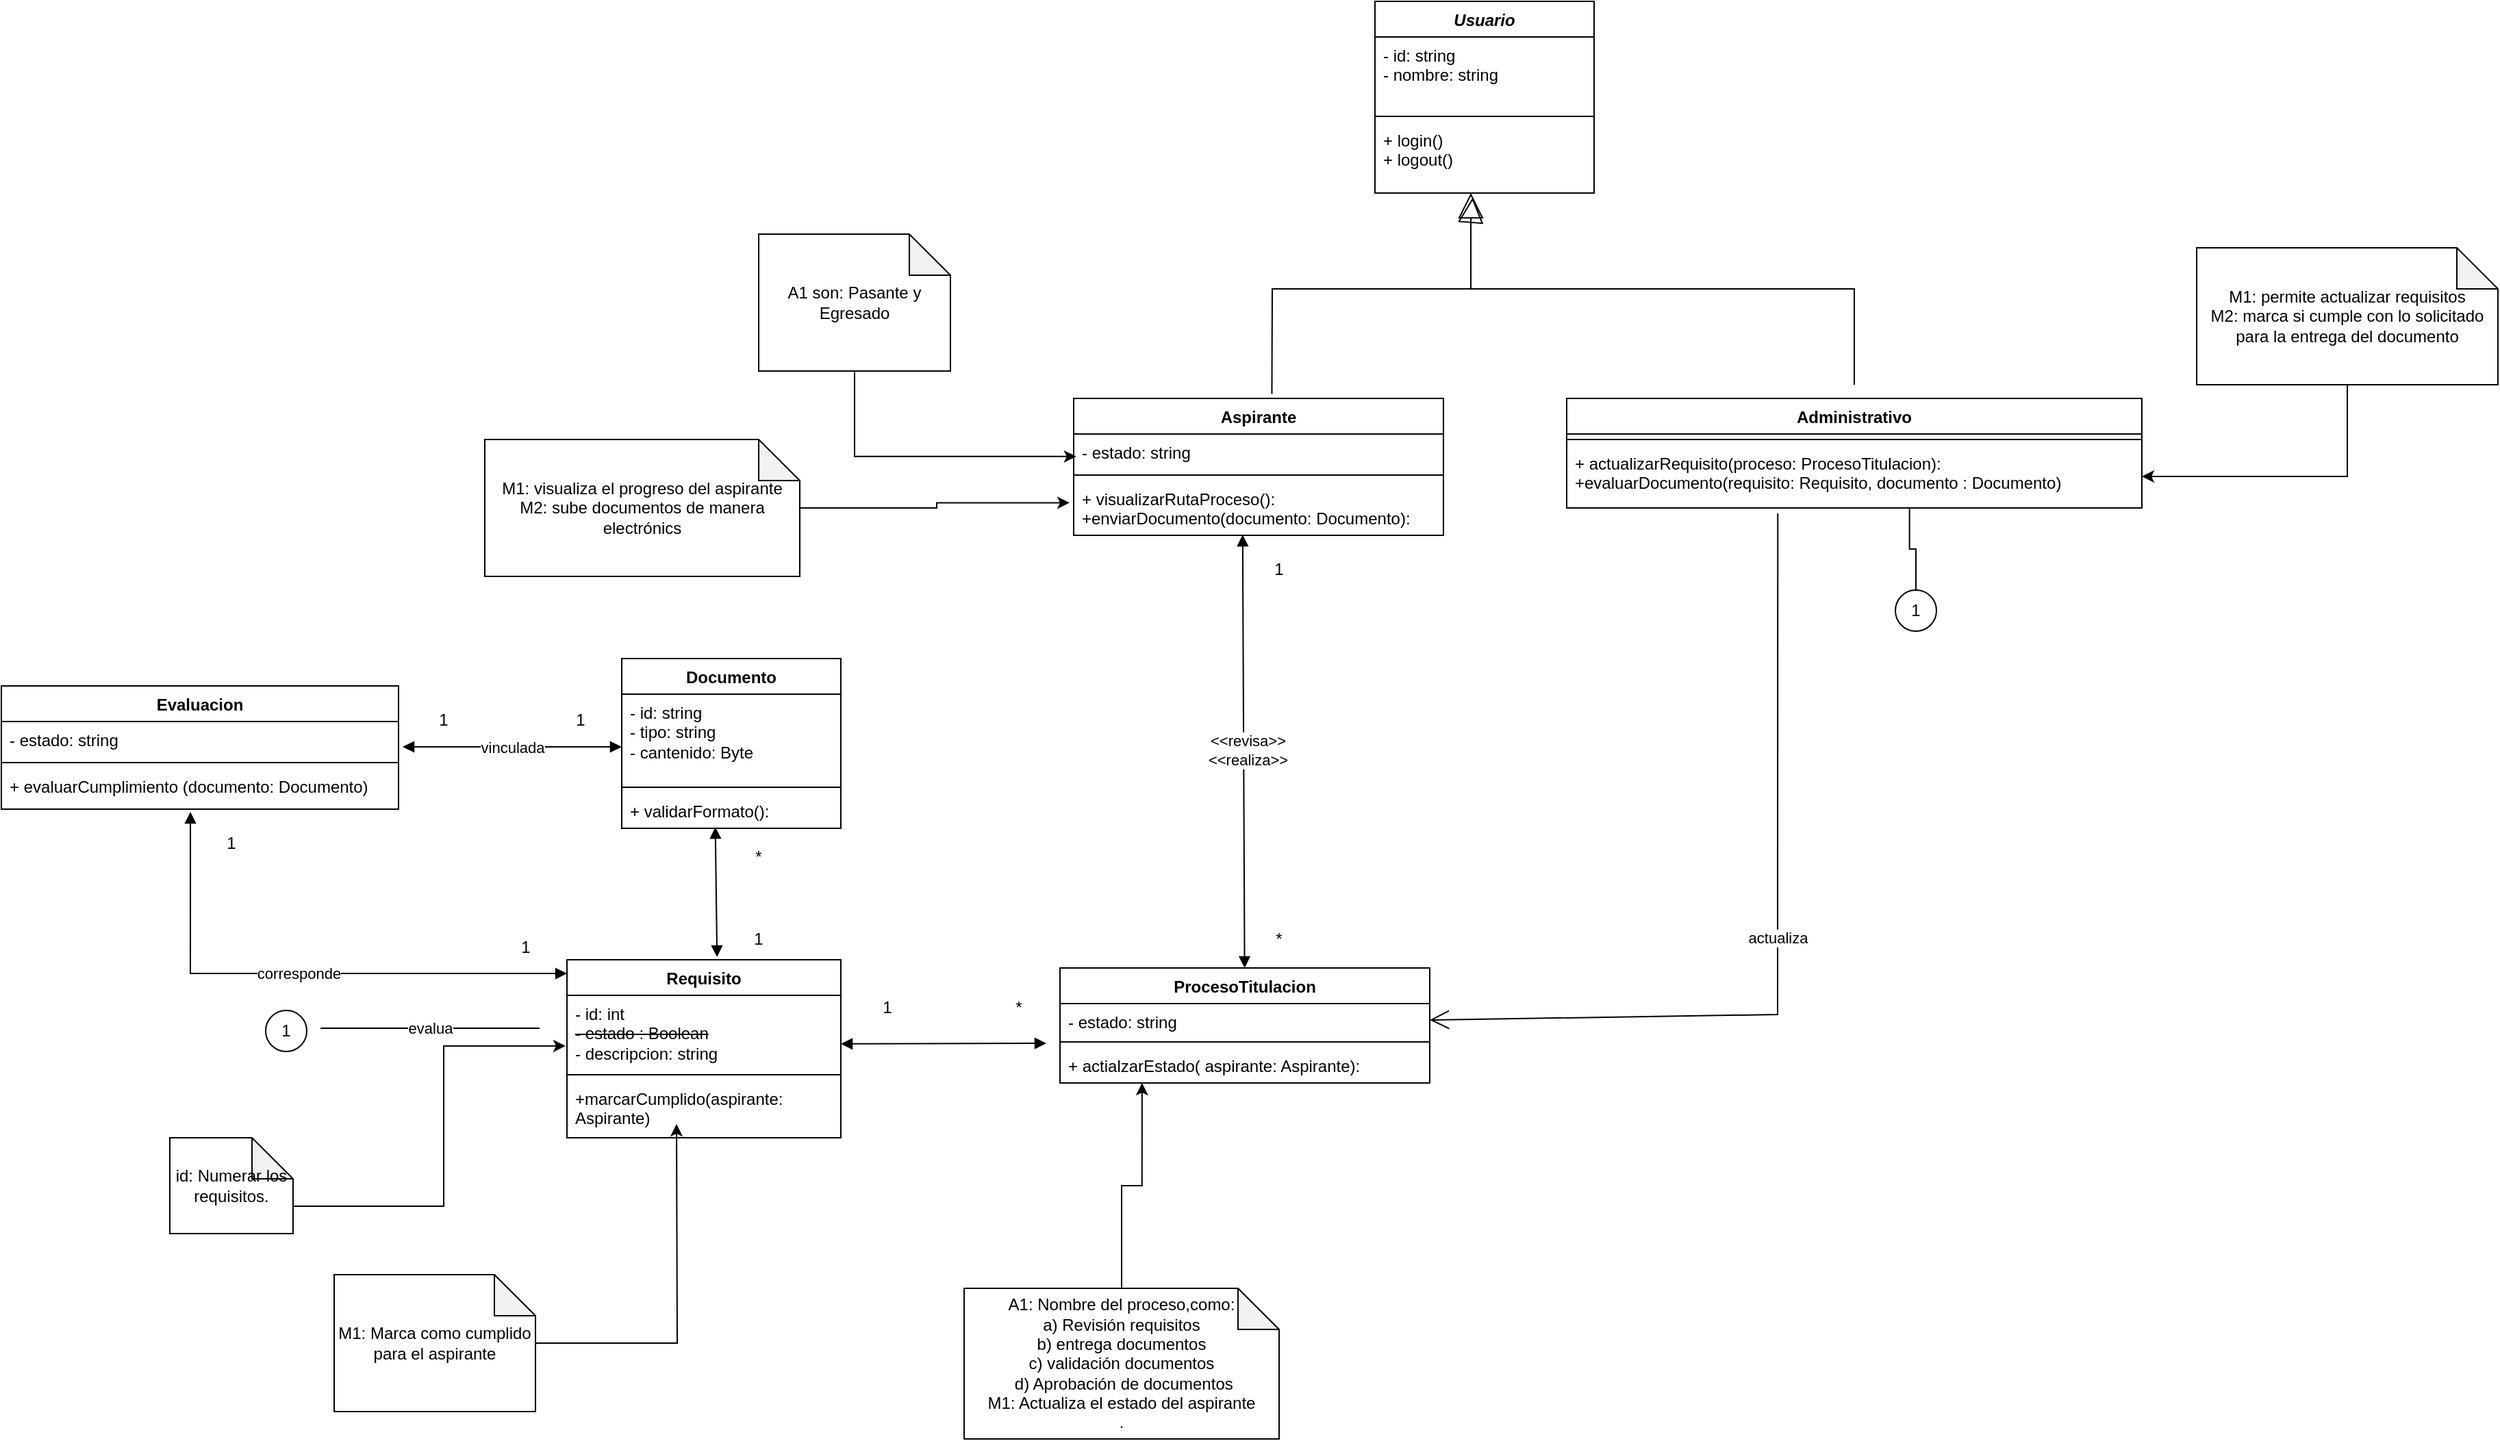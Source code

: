 <mxfile version="24.8.4">
  <diagram id="C5RBs43oDa-KdzZeNtuy" name="Page-1">
    <mxGraphModel dx="2261" dy="774" grid="1" gridSize="10" guides="1" tooltips="1" connect="1" arrows="1" fold="1" page="1" pageScale="1" pageWidth="827" pageHeight="1169" math="0" shadow="0">
      <root>
        <mxCell id="WIyWlLk6GJQsqaUBKTNV-0" />
        <mxCell id="WIyWlLk6GJQsqaUBKTNV-1" parent="WIyWlLk6GJQsqaUBKTNV-0" />
        <mxCell id="UPSF9Emg4kECZHour8UO-18" value="&lt;i&gt;Usuario&lt;/i&gt;" style="swimlane;fontStyle=1;align=center;verticalAlign=top;childLayout=stackLayout;horizontal=1;startSize=26;horizontalStack=0;resizeParent=1;resizeParentMax=0;resizeLast=0;collapsible=1;marginBottom=0;whiteSpace=wrap;html=1;" vertex="1" parent="WIyWlLk6GJQsqaUBKTNV-1">
          <mxGeometry x="300" y="230" width="160" height="140" as="geometry" />
        </mxCell>
        <mxCell id="UPSF9Emg4kECZHour8UO-19" value="&lt;div&gt;- id: string&lt;/div&gt;&lt;div&gt;- nombre: string&lt;/div&gt;" style="text;strokeColor=none;fillColor=none;align=left;verticalAlign=top;spacingLeft=4;spacingRight=4;overflow=hidden;rotatable=0;points=[[0,0.5],[1,0.5]];portConstraint=eastwest;whiteSpace=wrap;html=1;" vertex="1" parent="UPSF9Emg4kECZHour8UO-18">
          <mxGeometry y="26" width="160" height="54" as="geometry" />
        </mxCell>
        <mxCell id="UPSF9Emg4kECZHour8UO-20" value="" style="line;strokeWidth=1;fillColor=none;align=left;verticalAlign=middle;spacingTop=-1;spacingLeft=3;spacingRight=3;rotatable=0;labelPosition=right;points=[];portConstraint=eastwest;strokeColor=inherit;" vertex="1" parent="UPSF9Emg4kECZHour8UO-18">
          <mxGeometry y="80" width="160" height="8" as="geometry" />
        </mxCell>
        <mxCell id="UPSF9Emg4kECZHour8UO-21" value="&lt;div&gt;+ login()&lt;/div&gt;&lt;div&gt;+ logout()&lt;br&gt;&lt;/div&gt;" style="text;strokeColor=none;fillColor=none;align=left;verticalAlign=top;spacingLeft=4;spacingRight=4;overflow=hidden;rotatable=0;points=[[0,0.5],[1,0.5]];portConstraint=eastwest;whiteSpace=wrap;html=1;" vertex="1" parent="UPSF9Emg4kECZHour8UO-18">
          <mxGeometry y="88" width="160" height="52" as="geometry" />
        </mxCell>
        <mxCell id="UPSF9Emg4kECZHour8UO-22" value="Aspirante" style="swimlane;fontStyle=1;align=center;verticalAlign=top;childLayout=stackLayout;horizontal=1;startSize=26;horizontalStack=0;resizeParent=1;resizeParentMax=0;resizeLast=0;collapsible=1;marginBottom=0;whiteSpace=wrap;html=1;" vertex="1" parent="WIyWlLk6GJQsqaUBKTNV-1">
          <mxGeometry x="80" y="520" width="270" height="100" as="geometry" />
        </mxCell>
        <mxCell id="UPSF9Emg4kECZHour8UO-23" value="- estado: string" style="text;strokeColor=none;fillColor=none;align=left;verticalAlign=top;spacingLeft=4;spacingRight=4;overflow=hidden;rotatable=0;points=[[0,0.5],[1,0.5]];portConstraint=eastwest;whiteSpace=wrap;html=1;" vertex="1" parent="UPSF9Emg4kECZHour8UO-22">
          <mxGeometry y="26" width="270" height="26" as="geometry" />
        </mxCell>
        <mxCell id="UPSF9Emg4kECZHour8UO-24" value="" style="line;strokeWidth=1;fillColor=none;align=left;verticalAlign=middle;spacingTop=-1;spacingLeft=3;spacingRight=3;rotatable=0;labelPosition=right;points=[];portConstraint=eastwest;strokeColor=inherit;" vertex="1" parent="UPSF9Emg4kECZHour8UO-22">
          <mxGeometry y="52" width="270" height="8" as="geometry" />
        </mxCell>
        <mxCell id="UPSF9Emg4kECZHour8UO-25" value="&lt;div&gt;+ visualizarRutaProceso():&lt;/div&gt;&lt;div&gt;+enviarDocumento(documento: Documento):&lt;br&gt;&lt;/div&gt;" style="text;strokeColor=none;fillColor=none;align=left;verticalAlign=top;spacingLeft=4;spacingRight=4;overflow=hidden;rotatable=0;points=[[0,0.5],[1,0.5]];portConstraint=eastwest;whiteSpace=wrap;html=1;" vertex="1" parent="UPSF9Emg4kECZHour8UO-22">
          <mxGeometry y="60" width="270" height="40" as="geometry" />
        </mxCell>
        <mxCell id="UPSF9Emg4kECZHour8UO-26" value="Administrativo" style="swimlane;fontStyle=1;align=center;verticalAlign=top;childLayout=stackLayout;horizontal=1;startSize=26;horizontalStack=0;resizeParent=1;resizeParentMax=0;resizeLast=0;collapsible=1;marginBottom=0;whiteSpace=wrap;html=1;" vertex="1" parent="WIyWlLk6GJQsqaUBKTNV-1">
          <mxGeometry x="440" y="520" width="420" height="80" as="geometry" />
        </mxCell>
        <mxCell id="UPSF9Emg4kECZHour8UO-28" value="" style="line;strokeWidth=1;fillColor=none;align=left;verticalAlign=middle;spacingTop=-1;spacingLeft=3;spacingRight=3;rotatable=0;labelPosition=right;points=[];portConstraint=eastwest;strokeColor=inherit;" vertex="1" parent="UPSF9Emg4kECZHour8UO-26">
          <mxGeometry y="26" width="420" height="8" as="geometry" />
        </mxCell>
        <mxCell id="UPSF9Emg4kECZHour8UO-29" value="&lt;div&gt;+ actualizarRequisito(proceso: ProcesoTitulacion):&lt;/div&gt;&lt;div&gt;+evaluarDocumento(requisito: Requisito, documento : Documento)&lt;br&gt;&lt;/div&gt;" style="text;strokeColor=none;fillColor=none;align=left;verticalAlign=top;spacingLeft=4;spacingRight=4;overflow=hidden;rotatable=0;points=[[0,0.5],[1,0.5]];portConstraint=eastwest;whiteSpace=wrap;html=1;" vertex="1" parent="UPSF9Emg4kECZHour8UO-26">
          <mxGeometry y="34" width="420" height="46" as="geometry" />
        </mxCell>
        <mxCell id="UPSF9Emg4kECZHour8UO-31" style="edgeStyle=orthogonalEdgeStyle;rounded=0;orthogonalLoop=1;jettySize=auto;html=1;entryX=1;entryY=0.5;entryDx=0;entryDy=0;" edge="1" parent="WIyWlLk6GJQsqaUBKTNV-1" source="UPSF9Emg4kECZHour8UO-30" target="UPSF9Emg4kECZHour8UO-29">
          <mxGeometry relative="1" as="geometry" />
        </mxCell>
        <mxCell id="UPSF9Emg4kECZHour8UO-30" value="&lt;div&gt;M1: permite actualizar requisitos&lt;/div&gt;&lt;div&gt;M2: marca si cumple con lo solicitado para la entrega del documento&lt;br&gt;&lt;/div&gt;" style="shape=note;whiteSpace=wrap;html=1;backgroundOutline=1;darkOpacity=0.05;" vertex="1" parent="WIyWlLk6GJQsqaUBKTNV-1">
          <mxGeometry x="900" y="410" width="220" height="100" as="geometry" />
        </mxCell>
        <mxCell id="UPSF9Emg4kECZHour8UO-32" value="A1 son: Pasante y Egresado" style="shape=note;whiteSpace=wrap;html=1;backgroundOutline=1;darkOpacity=0.05;" vertex="1" parent="WIyWlLk6GJQsqaUBKTNV-1">
          <mxGeometry x="-150" y="400" width="140" height="100" as="geometry" />
        </mxCell>
        <mxCell id="UPSF9Emg4kECZHour8UO-33" style="edgeStyle=orthogonalEdgeStyle;rounded=0;orthogonalLoop=1;jettySize=auto;html=1;entryX=0.007;entryY=0.632;entryDx=0;entryDy=0;entryPerimeter=0;" edge="1" parent="WIyWlLk6GJQsqaUBKTNV-1" source="UPSF9Emg4kECZHour8UO-32" target="UPSF9Emg4kECZHour8UO-23">
          <mxGeometry relative="1" as="geometry" />
        </mxCell>
        <mxCell id="UPSF9Emg4kECZHour8UO-34" value="&lt;div&gt;M1: visualiza el progreso del aspirante&lt;/div&gt;&lt;div&gt;M2: sube documentos de manera electrónics&lt;br&gt;&lt;/div&gt;" style="shape=note;whiteSpace=wrap;html=1;backgroundOutline=1;darkOpacity=0.05;" vertex="1" parent="WIyWlLk6GJQsqaUBKTNV-1">
          <mxGeometry x="-350" y="550" width="230" height="100" as="geometry" />
        </mxCell>
        <mxCell id="UPSF9Emg4kECZHour8UO-35" style="edgeStyle=orthogonalEdgeStyle;rounded=0;orthogonalLoop=1;jettySize=auto;html=1;entryX=-0.011;entryY=0.406;entryDx=0;entryDy=0;entryPerimeter=0;" edge="1" parent="WIyWlLk6GJQsqaUBKTNV-1" source="UPSF9Emg4kECZHour8UO-34" target="UPSF9Emg4kECZHour8UO-25">
          <mxGeometry relative="1" as="geometry" />
        </mxCell>
        <mxCell id="UPSF9Emg4kECZHour8UO-37" value="" style="endArrow=block;endSize=16;endFill=0;html=1;rounded=0;exitX=0.5;exitY=0;exitDx=0;exitDy=0;" edge="1" parent="WIyWlLk6GJQsqaUBKTNV-1">
          <mxGeometry width="160" relative="1" as="geometry">
            <mxPoint x="650" y="510" as="sourcePoint" />
            <mxPoint x="370" y="370" as="targetPoint" />
            <Array as="points">
              <mxPoint x="650" y="440" />
              <mxPoint x="510" y="440" />
              <mxPoint x="370" y="440" />
            </Array>
          </mxGeometry>
        </mxCell>
        <mxCell id="UPSF9Emg4kECZHour8UO-38" value="" style="endArrow=block;endSize=16;endFill=0;html=1;rounded=0;exitX=0.536;exitY=-0.033;exitDx=0;exitDy=0;exitPerimeter=0;entryX=0.446;entryY=1.064;entryDx=0;entryDy=0;entryPerimeter=0;" edge="1" parent="WIyWlLk6GJQsqaUBKTNV-1" source="UPSF9Emg4kECZHour8UO-22" target="UPSF9Emg4kECZHour8UO-21">
          <mxGeometry width="160" relative="1" as="geometry">
            <mxPoint x="480" y="440" as="sourcePoint" />
            <mxPoint x="640" y="440" as="targetPoint" />
            <Array as="points">
              <mxPoint x="225" y="440" />
              <mxPoint x="370" y="440" />
              <mxPoint x="370" y="390" />
            </Array>
          </mxGeometry>
        </mxCell>
        <mxCell id="UPSF9Emg4kECZHour8UO-39" value="ProcesoTitulacion" style="swimlane;fontStyle=1;align=center;verticalAlign=top;childLayout=stackLayout;horizontal=1;startSize=26;horizontalStack=0;resizeParent=1;resizeParentMax=0;resizeLast=0;collapsible=1;marginBottom=0;whiteSpace=wrap;html=1;" vertex="1" parent="WIyWlLk6GJQsqaUBKTNV-1">
          <mxGeometry x="70" y="936" width="270" height="84" as="geometry" />
        </mxCell>
        <mxCell id="UPSF9Emg4kECZHour8UO-40" value="&lt;div&gt;- estado: string&lt;br&gt;&lt;/div&gt;" style="text;strokeColor=none;fillColor=none;align=left;verticalAlign=top;spacingLeft=4;spacingRight=4;overflow=hidden;rotatable=0;points=[[0,0.5],[1,0.5]];portConstraint=eastwest;whiteSpace=wrap;html=1;" vertex="1" parent="UPSF9Emg4kECZHour8UO-39">
          <mxGeometry y="26" width="270" height="24" as="geometry" />
        </mxCell>
        <mxCell id="UPSF9Emg4kECZHour8UO-41" value="" style="line;strokeWidth=1;fillColor=none;align=left;verticalAlign=middle;spacingTop=-1;spacingLeft=3;spacingRight=3;rotatable=0;labelPosition=right;points=[];portConstraint=eastwest;strokeColor=inherit;" vertex="1" parent="UPSF9Emg4kECZHour8UO-39">
          <mxGeometry y="50" width="270" height="8" as="geometry" />
        </mxCell>
        <mxCell id="UPSF9Emg4kECZHour8UO-42" value="+ actialzarEstado( aspirante: Aspirante):" style="text;strokeColor=none;fillColor=none;align=left;verticalAlign=top;spacingLeft=4;spacingRight=4;overflow=hidden;rotatable=0;points=[[0,0.5],[1,0.5]];portConstraint=eastwest;whiteSpace=wrap;html=1;" vertex="1" parent="UPSF9Emg4kECZHour8UO-39">
          <mxGeometry y="58" width="270" height="26" as="geometry" />
        </mxCell>
        <mxCell id="UPSF9Emg4kECZHour8UO-43" value="Requisito" style="swimlane;fontStyle=1;align=center;verticalAlign=top;childLayout=stackLayout;horizontal=1;startSize=26;horizontalStack=0;resizeParent=1;resizeParentMax=0;resizeLast=0;collapsible=1;marginBottom=0;whiteSpace=wrap;html=1;" vertex="1" parent="WIyWlLk6GJQsqaUBKTNV-1">
          <mxGeometry x="-290" y="930" width="200" height="130" as="geometry" />
        </mxCell>
        <mxCell id="UPSF9Emg4kECZHour8UO-44" value="&lt;div&gt;- id: int&lt;br&gt;&lt;/div&gt;&lt;div&gt;&lt;strike&gt;- estado : Boolean&lt;/strike&gt;&lt;br&gt;&lt;/div&gt;&lt;div&gt;- descripcion: string&lt;br&gt;&lt;/div&gt;" style="text;strokeColor=none;fillColor=none;align=left;verticalAlign=top;spacingLeft=4;spacingRight=4;overflow=hidden;rotatable=0;points=[[0,0.5],[1,0.5]];portConstraint=eastwest;whiteSpace=wrap;html=1;" vertex="1" parent="UPSF9Emg4kECZHour8UO-43">
          <mxGeometry y="26" width="200" height="54" as="geometry" />
        </mxCell>
        <mxCell id="UPSF9Emg4kECZHour8UO-45" value="" style="line;strokeWidth=1;fillColor=none;align=left;verticalAlign=middle;spacingTop=-1;spacingLeft=3;spacingRight=3;rotatable=0;labelPosition=right;points=[];portConstraint=eastwest;strokeColor=inherit;" vertex="1" parent="UPSF9Emg4kECZHour8UO-43">
          <mxGeometry y="80" width="200" height="8" as="geometry" />
        </mxCell>
        <mxCell id="UPSF9Emg4kECZHour8UO-46" value="+marcarCumplido(aspirante: Aspirante)" style="text;strokeColor=none;fillColor=none;align=left;verticalAlign=top;spacingLeft=4;spacingRight=4;overflow=hidden;rotatable=0;points=[[0,0.5],[1,0.5]];portConstraint=eastwest;whiteSpace=wrap;html=1;" vertex="1" parent="UPSF9Emg4kECZHour8UO-43">
          <mxGeometry y="88" width="200" height="42" as="geometry" />
        </mxCell>
        <mxCell id="UPSF9Emg4kECZHour8UO-47" value="Documento" style="swimlane;fontStyle=1;align=center;verticalAlign=top;childLayout=stackLayout;horizontal=1;startSize=26;horizontalStack=0;resizeParent=1;resizeParentMax=0;resizeLast=0;collapsible=1;marginBottom=0;whiteSpace=wrap;html=1;" vertex="1" parent="WIyWlLk6GJQsqaUBKTNV-1">
          <mxGeometry x="-250" y="710" width="160" height="124" as="geometry" />
        </mxCell>
        <mxCell id="UPSF9Emg4kECZHour8UO-48" value="&lt;div&gt;- id: string&lt;/div&gt;&lt;div&gt;- tipo: string&lt;/div&gt;&lt;div&gt;- cantenido: Byte&lt;br&gt;&lt;/div&gt;" style="text;strokeColor=none;fillColor=none;align=left;verticalAlign=top;spacingLeft=4;spacingRight=4;overflow=hidden;rotatable=0;points=[[0,0.5],[1,0.5]];portConstraint=eastwest;whiteSpace=wrap;html=1;" vertex="1" parent="UPSF9Emg4kECZHour8UO-47">
          <mxGeometry y="26" width="160" height="64" as="geometry" />
        </mxCell>
        <mxCell id="UPSF9Emg4kECZHour8UO-49" value="" style="line;strokeWidth=1;fillColor=none;align=left;verticalAlign=middle;spacingTop=-1;spacingLeft=3;spacingRight=3;rotatable=0;labelPosition=right;points=[];portConstraint=eastwest;strokeColor=inherit;" vertex="1" parent="UPSF9Emg4kECZHour8UO-47">
          <mxGeometry y="90" width="160" height="8" as="geometry" />
        </mxCell>
        <mxCell id="UPSF9Emg4kECZHour8UO-50" value="+ validarFormato():" style="text;strokeColor=none;fillColor=none;align=left;verticalAlign=top;spacingLeft=4;spacingRight=4;overflow=hidden;rotatable=0;points=[[0,0.5],[1,0.5]];portConstraint=eastwest;whiteSpace=wrap;html=1;" vertex="1" parent="UPSF9Emg4kECZHour8UO-47">
          <mxGeometry y="98" width="160" height="26" as="geometry" />
        </mxCell>
        <mxCell id="UPSF9Emg4kECZHour8UO-55" value="" style="endArrow=block;startArrow=block;endFill=1;startFill=1;html=1;rounded=0;exitX=0.457;exitY=0.989;exitDx=0;exitDy=0;exitPerimeter=0;" edge="1" parent="WIyWlLk6GJQsqaUBKTNV-1" source="UPSF9Emg4kECZHour8UO-25" target="UPSF9Emg4kECZHour8UO-39">
          <mxGeometry width="160" relative="1" as="geometry">
            <mxPoint x="160" y="810" as="sourcePoint" />
            <mxPoint x="320" y="810" as="targetPoint" />
          </mxGeometry>
        </mxCell>
        <mxCell id="UPSF9Emg4kECZHour8UO-85" value="&lt;div&gt;&amp;lt;&amp;lt;revisa&amp;gt;&amp;gt;&lt;/div&gt;&lt;div&gt;&amp;lt;&amp;lt;realiza&amp;gt;&amp;gt;&lt;br&gt;&lt;/div&gt;" style="edgeLabel;html=1;align=center;verticalAlign=middle;resizable=0;points=[];" vertex="1" connectable="0" parent="UPSF9Emg4kECZHour8UO-55">
          <mxGeometry x="-0.005" y="3" relative="1" as="geometry">
            <mxPoint as="offset" />
          </mxGeometry>
        </mxCell>
        <mxCell id="UPSF9Emg4kECZHour8UO-56" value="1" style="text;html=1;align=center;verticalAlign=middle;whiteSpace=wrap;rounded=0;" vertex="1" parent="WIyWlLk6GJQsqaUBKTNV-1">
          <mxGeometry x="200" y="630" width="60" height="30" as="geometry" />
        </mxCell>
        <mxCell id="UPSF9Emg4kECZHour8UO-57" value="*" style="text;html=1;align=center;verticalAlign=middle;whiteSpace=wrap;rounded=0;" vertex="1" parent="WIyWlLk6GJQsqaUBKTNV-1">
          <mxGeometry x="200" y="900" width="60" height="30" as="geometry" />
        </mxCell>
        <mxCell id="UPSF9Emg4kECZHour8UO-58" value="" style="endArrow=block;startArrow=block;endFill=1;startFill=1;html=1;rounded=0;" edge="1" parent="WIyWlLk6GJQsqaUBKTNV-1">
          <mxGeometry width="160" relative="1" as="geometry">
            <mxPoint x="-90" y="991.41" as="sourcePoint" />
            <mxPoint x="60" y="991" as="targetPoint" />
          </mxGeometry>
        </mxCell>
        <mxCell id="UPSF9Emg4kECZHour8UO-59" value="1" style="text;html=1;align=center;verticalAlign=middle;whiteSpace=wrap;rounded=0;" vertex="1" parent="WIyWlLk6GJQsqaUBKTNV-1">
          <mxGeometry x="-86" y="950" width="60" height="30" as="geometry" />
        </mxCell>
        <mxCell id="UPSF9Emg4kECZHour8UO-61" value="*" style="text;html=1;align=center;verticalAlign=middle;whiteSpace=wrap;rounded=0;" vertex="1" parent="WIyWlLk6GJQsqaUBKTNV-1">
          <mxGeometry x="10" y="950" width="60" height="30" as="geometry" />
        </mxCell>
        <mxCell id="UPSF9Emg4kECZHour8UO-62" value="" style="endArrow=block;startArrow=block;endFill=1;startFill=1;html=1;rounded=0;entryX=0.427;entryY=0.966;entryDx=0;entryDy=0;entryPerimeter=0;exitX=0.548;exitY=-0.015;exitDx=0;exitDy=0;exitPerimeter=0;" edge="1" parent="WIyWlLk6GJQsqaUBKTNV-1" source="UPSF9Emg4kECZHour8UO-43" target="UPSF9Emg4kECZHour8UO-50">
          <mxGeometry width="160" relative="1" as="geometry">
            <mxPoint x="-230" y="894" as="sourcePoint" />
            <mxPoint x="-70" y="894" as="targetPoint" />
          </mxGeometry>
        </mxCell>
        <mxCell id="UPSF9Emg4kECZHour8UO-63" value="1" style="text;html=1;align=center;verticalAlign=middle;whiteSpace=wrap;rounded=0;" vertex="1" parent="WIyWlLk6GJQsqaUBKTNV-1">
          <mxGeometry x="-180" y="900" width="60" height="30" as="geometry" />
        </mxCell>
        <mxCell id="UPSF9Emg4kECZHour8UO-64" value="*" style="text;html=1;align=center;verticalAlign=middle;whiteSpace=wrap;rounded=0;" vertex="1" parent="WIyWlLk6GJQsqaUBKTNV-1">
          <mxGeometry x="-180" y="840" width="60" height="30" as="geometry" />
        </mxCell>
        <mxCell id="UPSF9Emg4kECZHour8UO-69" value="1" style="ellipse;whiteSpace=wrap;html=1;" vertex="1" parent="WIyWlLk6GJQsqaUBKTNV-1">
          <mxGeometry x="680" y="660" width="30" height="30" as="geometry" />
        </mxCell>
        <mxCell id="UPSF9Emg4kECZHour8UO-70" value="1" style="ellipse;whiteSpace=wrap;html=1;" vertex="1" parent="WIyWlLk6GJQsqaUBKTNV-1">
          <mxGeometry x="-510" y="967" width="30" height="30" as="geometry" />
        </mxCell>
        <mxCell id="UPSF9Emg4kECZHour8UO-71" value="evalua" style="endArrow=none;html=1;edgeStyle=orthogonalEdgeStyle;rounded=0;" edge="1" parent="WIyWlLk6GJQsqaUBKTNV-1">
          <mxGeometry relative="1" as="geometry">
            <mxPoint x="-470" y="980" as="sourcePoint" />
            <mxPoint x="-310" y="980" as="targetPoint" />
          </mxGeometry>
        </mxCell>
        <mxCell id="UPSF9Emg4kECZHour8UO-74" value="" style="endArrow=none;html=1;edgeStyle=orthogonalEdgeStyle;rounded=0;entryX=0.5;entryY=0;entryDx=0;entryDy=0;exitX=0.596;exitY=1;exitDx=0;exitDy=0;exitPerimeter=0;" edge="1" parent="WIyWlLk6GJQsqaUBKTNV-1" source="UPSF9Emg4kECZHour8UO-29" target="UPSF9Emg4kECZHour8UO-69">
          <mxGeometry relative="1" as="geometry">
            <mxPoint x="690" y="610" as="sourcePoint" />
            <mxPoint x="700" y="650" as="targetPoint" />
          </mxGeometry>
        </mxCell>
        <mxCell id="UPSF9Emg4kECZHour8UO-78" value="&lt;div&gt;id: Numerar los requisitos.&lt;/div&gt;" style="shape=note;whiteSpace=wrap;html=1;backgroundOutline=1;darkOpacity=0.05;" vertex="1" parent="WIyWlLk6GJQsqaUBKTNV-1">
          <mxGeometry x="-580" y="1060" width="90" height="70" as="geometry" />
        </mxCell>
        <mxCell id="UPSF9Emg4kECZHour8UO-79" style="edgeStyle=orthogonalEdgeStyle;rounded=0;orthogonalLoop=1;jettySize=auto;html=1;entryX=-0.005;entryY=0.685;entryDx=0;entryDy=0;entryPerimeter=0;" edge="1" parent="WIyWlLk6GJQsqaUBKTNV-1" source="UPSF9Emg4kECZHour8UO-78" target="UPSF9Emg4kECZHour8UO-44">
          <mxGeometry relative="1" as="geometry">
            <Array as="points">
              <mxPoint x="-380" y="1110" />
              <mxPoint x="-380" y="993" />
            </Array>
          </mxGeometry>
        </mxCell>
        <mxCell id="UPSF9Emg4kECZHour8UO-82" style="edgeStyle=orthogonalEdgeStyle;rounded=0;orthogonalLoop=1;jettySize=auto;html=1;" edge="1" parent="WIyWlLk6GJQsqaUBKTNV-1" source="UPSF9Emg4kECZHour8UO-80">
          <mxGeometry relative="1" as="geometry">
            <mxPoint x="-210" y="1050" as="targetPoint" />
          </mxGeometry>
        </mxCell>
        <mxCell id="UPSF9Emg4kECZHour8UO-80" value="M1: Marca como cumplido para el aspirante" style="shape=note;whiteSpace=wrap;html=1;backgroundOutline=1;darkOpacity=0.05;" vertex="1" parent="WIyWlLk6GJQsqaUBKTNV-1">
          <mxGeometry x="-460" y="1160" width="147" height="100" as="geometry" />
        </mxCell>
        <mxCell id="UPSF9Emg4kECZHour8UO-83" value="&lt;div&gt;A1: Nombre del proceso,como:&lt;/div&gt;&lt;div&gt;&lt;div&gt;a) Revisión requisitos&lt;/div&gt;&lt;div&gt;b) entrega documentos&lt;/div&gt;&lt;div&gt;c) validación documentos&lt;/div&gt;&lt;div&gt;&amp;nbsp;d) Aprobación de documentos&lt;/div&gt;&lt;/div&gt;&lt;div&gt;M1: Actualiza el estado del aspirante&lt;br&gt;&lt;/div&gt;&lt;div&gt;. &lt;br&gt;&lt;/div&gt;" style="shape=note;whiteSpace=wrap;html=1;backgroundOutline=1;darkOpacity=0.05;" vertex="1" parent="WIyWlLk6GJQsqaUBKTNV-1">
          <mxGeometry y="1170" width="230" height="110" as="geometry" />
        </mxCell>
        <mxCell id="UPSF9Emg4kECZHour8UO-84" style="edgeStyle=orthogonalEdgeStyle;rounded=0;orthogonalLoop=1;jettySize=auto;html=1;entryX=0.222;entryY=1;entryDx=0;entryDy=0;entryPerimeter=0;" edge="1" parent="WIyWlLk6GJQsqaUBKTNV-1" source="UPSF9Emg4kECZHour8UO-83" target="UPSF9Emg4kECZHour8UO-42">
          <mxGeometry relative="1" as="geometry" />
        </mxCell>
        <mxCell id="UPSF9Emg4kECZHour8UO-86" value="Evaluacion" style="swimlane;fontStyle=1;align=center;verticalAlign=top;childLayout=stackLayout;horizontal=1;startSize=26;horizontalStack=0;resizeParent=1;resizeParentMax=0;resizeLast=0;collapsible=1;marginBottom=0;whiteSpace=wrap;html=1;" vertex="1" parent="WIyWlLk6GJQsqaUBKTNV-1">
          <mxGeometry x="-703" y="730" width="290" height="90" as="geometry" />
        </mxCell>
        <mxCell id="UPSF9Emg4kECZHour8UO-87" value="- estado: string" style="text;strokeColor=none;fillColor=none;align=left;verticalAlign=top;spacingLeft=4;spacingRight=4;overflow=hidden;rotatable=0;points=[[0,0.5],[1,0.5]];portConstraint=eastwest;whiteSpace=wrap;html=1;" vertex="1" parent="UPSF9Emg4kECZHour8UO-86">
          <mxGeometry y="26" width="290" height="26" as="geometry" />
        </mxCell>
        <mxCell id="UPSF9Emg4kECZHour8UO-88" value="" style="line;strokeWidth=1;fillColor=none;align=left;verticalAlign=middle;spacingTop=-1;spacingLeft=3;spacingRight=3;rotatable=0;labelPosition=right;points=[];portConstraint=eastwest;strokeColor=inherit;" vertex="1" parent="UPSF9Emg4kECZHour8UO-86">
          <mxGeometry y="52" width="290" height="8" as="geometry" />
        </mxCell>
        <mxCell id="UPSF9Emg4kECZHour8UO-89" value="+ evaluarCumplimiento (documento: Documento)" style="text;strokeColor=none;fillColor=none;align=left;verticalAlign=top;spacingLeft=4;spacingRight=4;overflow=hidden;rotatable=0;points=[[0,0.5],[1,0.5]];portConstraint=eastwest;whiteSpace=wrap;html=1;" vertex="1" parent="UPSF9Emg4kECZHour8UO-86">
          <mxGeometry y="60" width="290" height="30" as="geometry" />
        </mxCell>
        <mxCell id="UPSF9Emg4kECZHour8UO-90" value="vinculada" style="endArrow=block;startArrow=block;endFill=1;startFill=1;html=1;rounded=0;" edge="1" parent="WIyWlLk6GJQsqaUBKTNV-1">
          <mxGeometry width="160" relative="1" as="geometry">
            <mxPoint x="-410" y="774.5" as="sourcePoint" />
            <mxPoint x="-250" y="774.5" as="targetPoint" />
          </mxGeometry>
        </mxCell>
        <mxCell id="UPSF9Emg4kECZHour8UO-93" value="corresponde" style="endArrow=block;startArrow=block;endFill=1;startFill=1;html=1;rounded=0;exitX=0.476;exitY=1.067;exitDx=0;exitDy=0;exitPerimeter=0;entryX=0;entryY=0.077;entryDx=0;entryDy=0;entryPerimeter=0;" edge="1" parent="WIyWlLk6GJQsqaUBKTNV-1" source="UPSF9Emg4kECZHour8UO-89" target="UPSF9Emg4kECZHour8UO-43">
          <mxGeometry width="160" relative="1" as="geometry">
            <mxPoint x="-500" y="890" as="sourcePoint" />
            <mxPoint x="-340" y="890" as="targetPoint" />
            <Array as="points">
              <mxPoint x="-565" y="940" />
            </Array>
          </mxGeometry>
        </mxCell>
        <mxCell id="UPSF9Emg4kECZHour8UO-94" value="1" style="text;html=1;align=center;verticalAlign=middle;whiteSpace=wrap;rounded=0;" vertex="1" parent="WIyWlLk6GJQsqaUBKTNV-1">
          <mxGeometry x="-565" y="830" width="60" height="30" as="geometry" />
        </mxCell>
        <mxCell id="UPSF9Emg4kECZHour8UO-95" value="1" style="text;html=1;align=center;verticalAlign=middle;whiteSpace=wrap;rounded=0;" vertex="1" parent="WIyWlLk6GJQsqaUBKTNV-1">
          <mxGeometry x="-350" y="906" width="60" height="30" as="geometry" />
        </mxCell>
        <mxCell id="UPSF9Emg4kECZHour8UO-96" value="1" style="text;html=1;align=center;verticalAlign=middle;whiteSpace=wrap;rounded=0;" vertex="1" parent="WIyWlLk6GJQsqaUBKTNV-1">
          <mxGeometry x="-410" y="740" width="60" height="30" as="geometry" />
        </mxCell>
        <mxCell id="UPSF9Emg4kECZHour8UO-97" value="1" style="text;html=1;align=center;verticalAlign=middle;whiteSpace=wrap;rounded=0;" vertex="1" parent="WIyWlLk6GJQsqaUBKTNV-1">
          <mxGeometry x="-310" y="740" width="60" height="30" as="geometry" />
        </mxCell>
        <mxCell id="UPSF9Emg4kECZHour8UO-98" value="actualiza" style="endArrow=open;endFill=1;endSize=12;html=1;rounded=0;exitX=0.367;exitY=1.087;exitDx=0;exitDy=0;exitPerimeter=0;entryX=1;entryY=0.5;entryDx=0;entryDy=0;" edge="1" parent="WIyWlLk6GJQsqaUBKTNV-1" source="UPSF9Emg4kECZHour8UO-29" target="UPSF9Emg4kECZHour8UO-40">
          <mxGeometry width="160" relative="1" as="geometry">
            <mxPoint x="290" y="840" as="sourcePoint" />
            <mxPoint x="450" y="840" as="targetPoint" />
            <Array as="points">
              <mxPoint x="594" y="970" />
            </Array>
          </mxGeometry>
        </mxCell>
      </root>
    </mxGraphModel>
  </diagram>
</mxfile>
